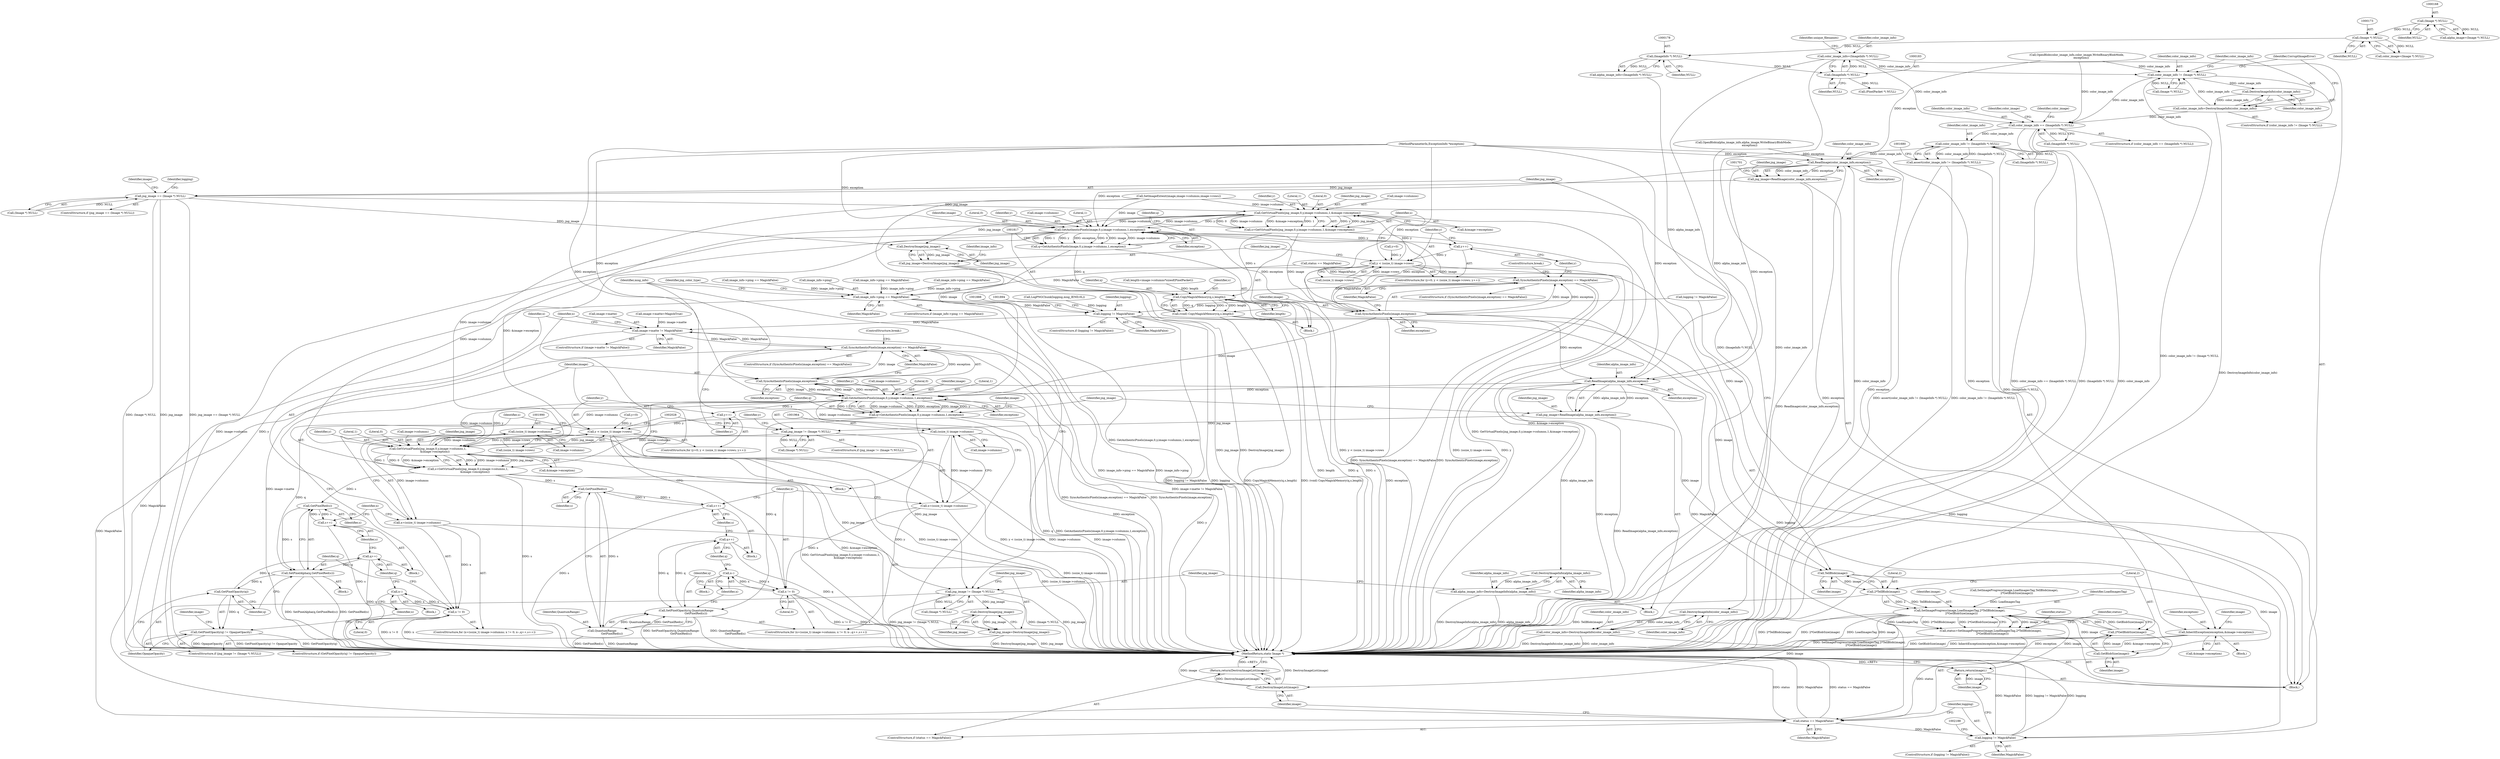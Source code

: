 digraph "0_ImageMagick_3320955045e5a2a22c13a04fa9422bb809e75eda@pointer" {
"1000180" [label="(Call,color_image_info=(ImageInfo *) NULL)"];
"1000182" [label="(Call,(ImageInfo *) NULL)"];
"1000177" [label="(Call,(ImageInfo *) NULL)"];
"1000172" [label="(Call,(Image *) NULL)"];
"1000167" [label="(Call,(Image *) NULL)"];
"1000336" [label="(Call,color_image_info != (Image *) NULL)"];
"1000343" [label="(Call,DestroyImageInfo(color_image_info))"];
"1000341" [label="(Call,color_image_info=DestroyImageInfo(color_image_info))"];
"1001620" [label="(Call,color_image_info == (ImageInfo *) NULL)"];
"1001674" [label="(Call,color_image_info != (ImageInfo *) NULL)"];
"1001673" [label="(Call,assert(color_image_info != (ImageInfo *) NULL))"];
"1001697" [label="(Call,ReadImage(color_image_info,exception))"];
"1001695" [label="(Call,jng_image=ReadImage(color_image_info,exception))"];
"1001717" [label="(Call,jng_image == (Image *) NULL)"];
"1001793" [label="(Call,GetVirtualPixels(jng_image,0,y,image->columns,1,&image->exception))"];
"1001791" [label="(Call,s=GetVirtualPixels(jng_image,0,y,image->columns,1,&image->exception))"];
"1001818" [label="(Call,CopyMagickMemory(q,s,length))"];
"1001816" [label="(Call,(void) CopyMagickMemory(q,s,length))"];
"1001807" [label="(Call,GetAuthenticPixels(image,0,y,image->columns,1,exception))"];
"1001788" [label="(Call,y++)"];
"1001781" [label="(Call,y < (ssize_t) image->rows)"];
"1001805" [label="(Call,q=GetAuthenticPixels(image,0,y,image->columns,1,exception))"];
"1001824" [label="(Call,SyncAuthenticPixels(image,exception))"];
"1001823" [label="(Call,SyncAuthenticPixels(image,exception) == MagickFalse)"];
"1001834" [label="(Call,image_info->ping == MagickFalse)"];
"1001884" [label="(Call,logging != MagickFalse)"];
"1001955" [label="(Call,image->matte != MagickFalse)"];
"1002021" [label="(Call,SyncAuthenticPixels(image,exception) == MagickFalse)"];
"1002177" [label="(Call,status == MagickFalse)"];
"1002184" [label="(Call,logging != MagickFalse)"];
"1001906" [label="(Call,ReadImage(alpha_image_info,exception))"];
"1001904" [label="(Call,jng_image=ReadImage(alpha_image_info,exception))"];
"1001910" [label="(Call,jng_image != (Image *) NULL)"];
"1001931" [label="(Call,GetVirtualPixels(jng_image,0,y,image->columns,1,\n                &image->exception))"];
"1001929" [label="(Call,s=GetVirtualPixels(jng_image,0,y,image->columns,1,\n                &image->exception))"];
"1001983" [label="(Call,GetPixelRed(s))"];
"1001977" [label="(Call,s++)"];
"1001981" [label="(Call,QuantumRange-\n                      GetPixelRed(s))"];
"1001979" [label="(Call,SetPixelOpacity(q,QuantumRange-\n                      GetPixelRed(s)))"];
"1001975" [label="(Call,q++)"];
"1002008" [label="(Call,GetPixelRed(s))"];
"1002003" [label="(Call,s++)"];
"1002006" [label="(Call,SetPixelAlpha(q,GetPixelRed(s)))"];
"1002012" [label="(Call,GetPixelOpacity(q))"];
"1002001" [label="(Call,q++)"];
"1002011" [label="(Call,GetPixelOpacity(q) != OpaqueOpacity)"];
"1001945" [label="(Call,GetAuthenticPixels(image,0,y,image->columns,1,exception))"];
"1001926" [label="(Call,y++)"];
"1001919" [label="(Call,y < (ssize_t) image->rows)"];
"1001943" [label="(Call,q=GetAuthenticPixels(image,0,y,image->columns,1,exception))"];
"1001963" [label="(Call,(ssize_t) image->columns)"];
"1001961" [label="(Call,x=(ssize_t) image->columns)"];
"1001968" [label="(Call,x != 0)"];
"1001972" [label="(Call,x--)"];
"1001989" [label="(Call,(ssize_t) image->columns)"];
"1001987" [label="(Call,x=(ssize_t) image->columns)"];
"1001994" [label="(Call,x != 0)"];
"1001998" [label="(Call,x--)"];
"1002022" [label="(Call,SyncAuthenticPixels(image,exception))"];
"1002170" [label="(Call,TellBlob(image))"];
"1002168" [label="(Call,2*TellBlob(image))"];
"1002165" [label="(Call,SetImageProgress(image,LoadImagesTag,2*TellBlob(image),\n    2*GetBlobSize(image)))"];
"1002163" [label="(Call,status=SetImageProgress(image,LoadImagesTag,2*TellBlob(image),\n    2*GetBlobSize(image)))"];
"1002181" [label="(Call,DestroyImageList(image))"];
"1002180" [label="(Return,return(DestroyImageList(image));)"];
"1002194" [label="(Return,return(image);)"];
"1002174" [label="(Call,GetBlobSize(image))"];
"1002172" [label="(Call,2*GetBlobSize(image))"];
"1002044" [label="(Call,jng_image != (Image *) NULL)"];
"1002051" [label="(Call,DestroyImage(jng_image))"];
"1002049" [label="(Call,jng_image=DestroyImage(jng_image))"];
"1002041" [label="(Call,DestroyImageInfo(alpha_image_info))"];
"1002039" [label="(Call,alpha_image_info=DestroyImageInfo(alpha_image_info))"];
"1001831" [label="(Call,DestroyImage(jng_image))"];
"1001829" [label="(Call,jng_image=DestroyImage(jng_image))"];
"1001714" [label="(Call,DestroyImageInfo(color_image_info))"];
"1001712" [label="(Call,color_image_info=DestroyImageInfo(color_image_info))"];
"1001768" [label="(Call,InheritException(exception,&image->exception))"];
"1001999" [label="(Identifier,x)"];
"1001946" [label="(Identifier,image)"];
"1001808" [label="(Identifier,image)"];
"1001801" [label="(Call,&image->exception)"];
"1001968" [label="(Call,x != 0)"];
"1000704" [label="(Call,image_info->ping == MagickFalse)"];
"1001828" [label="(ControlStructure,break;)"];
"1000941" [label="(Call,image_info->ping == MagickFalse)"];
"1000336" [label="(Call,color_image_info != (Image *) NULL)"];
"1002000" [label="(Block,)"];
"1002167" [label="(Identifier,LoadImagesTag)"];
"1001628" [label="(Identifier,color_image)"];
"1002194" [label="(Return,return(image);)"];
"1002052" [label="(Identifier,jng_image)"];
"1001955" [label="(Call,image->matte != MagickFalse)"];
"1001834" [label="(Call,image_info->ping == MagickFalse)"];
"1002163" [label="(Call,status=SetImageProgress(image,LoadImagesTag,2*TellBlob(image),\n    2*GetBlobSize(image)))"];
"1002009" [label="(Identifier,s)"];
"1001676" [label="(Call,(ImageInfo *) NULL)"];
"1001727" [label="(Identifier,logging)"];
"1001793" [label="(Call,GetVirtualPixels(jng_image,0,y,image->columns,1,&image->exception))"];
"1001908" [label="(Identifier,exception)"];
"1001795" [label="(Literal,0)"];
"1000167" [label="(Call,(Image *) NULL)"];
"1002024" [label="(Identifier,exception)"];
"1001715" [label="(Identifier,color_image_info)"];
"1002045" [label="(Identifier,jng_image)"];
"1001917" [label="(Identifier,y)"];
"1001621" [label="(Identifier,color_image_info)"];
"1001929" [label="(Call,s=GetVirtualPixels(jng_image,0,y,image->columns,1,\n                &image->exception))"];
"1000346" [label="(Identifier,CorruptImageError)"];
"1001794" [label="(Identifier,jng_image)"];
"1001698" [label="(Identifier,color_image_info)"];
"1001819" [label="(Identifier,q)"];
"1002168" [label="(Call,2*TellBlob(image))"];
"1000174" [label="(Identifier,NULL)"];
"1002010" [label="(ControlStructure,if (GetPixelOpacity(q) != OpaqueOpacity))"];
"1002039" [label="(Call,alpha_image_info=DestroyImageInfo(alpha_image_info))"];
"1001844" [label="(Block,)"];
"1001778" [label="(Call,y=0)"];
"1002017" [label="(Identifier,image)"];
"1001745" [label="(Call,length=image->columns*sizeof(PixelPacket))"];
"1001764" [label="(Call,status == MagickFalse)"];
"1001906" [label="(Call,ReadImage(alpha_image_info,exception))"];
"1000177" [label="(Call,(ImageInfo *) NULL)"];
"1001975" [label="(Call,q++)"];
"1002165" [label="(Call,SetImageProgress(image,LoadImagesTag,2*TellBlob(image),\n    2*GetBlobSize(image)))"];
"1000342" [label="(Identifier,color_image_info)"];
"1000343" [label="(Call,DestroyImageInfo(color_image_info))"];
"1002177" [label="(Call,status == MagickFalse)"];
"1001981" [label="(Call,QuantumRange-\n                      GetPixelRed(s))"];
"1001979" [label="(Call,SetPixelOpacity(q,QuantumRange-\n                      GetPixelRed(s)))"];
"1000338" [label="(Call,(Image *) NULL)"];
"1002006" [label="(Call,SetPixelAlpha(q,GetPixelRed(s)))"];
"1001998" [label="(Call,x--)"];
"1001695" [label="(Call,jng_image=ReadImage(color_image_info,exception))"];
"1000179" [label="(Identifier,NULL)"];
"1001995" [label="(Identifier,x)"];
"1002195" [label="(Identifier,image)"];
"1001781" [label="(Call,y < (ssize_t) image->rows)"];
"1001833" [label="(ControlStructure,if (image_info->ping == MagickFalse))"];
"1001945" [label="(Call,GetAuthenticPixels(image,0,y,image->columns,1,exception))"];
"1001724" [label="(Identifier,image)"];
"1002164" [label="(Identifier,status)"];
"1001842" [label="(Identifier,jng_color_type)"];
"1001977" [label="(Call,s++)"];
"1002005" [label="(Block,)"];
"1002184" [label="(Call,logging != MagickFalse)"];
"1002012" [label="(Call,GetPixelOpacity(q))"];
"1001953" [label="(Identifier,exception)"];
"1002015" [label="(Call,image->matte=MagickTrue)"];
"1002051" [label="(Call,DestroyImage(jng_image))"];
"1002023" [label="(Identifier,image)"];
"1001963" [label="(Call,(ssize_t) image->columns)"];
"1001943" [label="(Call,q=GetAuthenticPixels(image,0,y,image->columns,1,exception))"];
"1001948" [label="(Identifier,y)"];
"1001822" [label="(ControlStructure,if (SyncAuthenticPixels(image,exception) == MagickFalse))"];
"1000169" [label="(Identifier,NULL)"];
"1002001" [label="(Call,q++)"];
"1001675" [label="(Identifier,color_image_info)"];
"1000172" [label="(Call,(Image *) NULL)"];
"1001768" [label="(Call,InheritException(exception,&image->exception))"];
"1001954" [label="(ControlStructure,if (image->matte != MagickFalse))"];
"1001824" [label="(Call,SyncAuthenticPixels(image,exception))"];
"1000120" [label="(MethodParameterIn,ExceptionInfo *exception)"];
"1001809" [label="(Literal,0)"];
"1001776" [label="(Identifier,image)"];
"1001027" [label="(Call,image_info->ping == MagickFalse)"];
"1001769" [label="(Identifier,exception)"];
"1002046" [label="(Call,(Image *) NULL)"];
"1001931" [label="(Call,GetVirtualPixels(jng_image,0,y,image->columns,1,\n                &image->exception))"];
"1000186" [label="(Identifier,unique_filenames)"];
"1002183" [label="(ControlStructure,if (logging != MagickFalse))"];
"1001974" [label="(Block,)"];
"1002181" [label="(Call,DestroyImageList(image))"];
"1000778" [label="(Call,OpenBlob(alpha_image_info,alpha_image,WriteBinaryBlobMode,\n              exception))"];
"1001911" [label="(Identifier,jng_image)"];
"1001952" [label="(Literal,1)"];
"1002174" [label="(Call,GetBlobSize(image))"];
"1002169" [label="(Literal,2)"];
"1000184" [label="(Identifier,NULL)"];
"1002044" [label="(Call,jng_image != (Image *) NULL)"];
"1001835" [label="(Call,image_info->ping)"];
"1002025" [label="(Identifier,MagickFalse)"];
"1002185" [label="(Identifier,logging)"];
"1002050" [label="(Identifier,jng_image)"];
"1001820" [label="(Identifier,s)"];
"1001816" [label="(Call,(void) CopyMagickMemory(q,s,length))"];
"1001726" [label="(Call,logging != MagickFalse)"];
"1001933" [label="(Literal,0)"];
"1002173" [label="(Literal,2)"];
"1001980" [label="(Identifier,q)"];
"1001915" [label="(ControlStructure,for (y=0; y < (ssize_t) image->rows; y++))"];
"1001996" [label="(Literal,0)"];
"1000121" [label="(Block,)"];
"1001783" [label="(Call,(ssize_t) image->rows)"];
"1001717" [label="(Call,jng_image == (Image *) NULL)"];
"1001983" [label="(Call,GetPixelRed(s))"];
"1002182" [label="(Identifier,image)"];
"1001973" [label="(Identifier,x)"];
"1001957" [label="(Identifier,image)"];
"1002049" [label="(Call,jng_image=DestroyImage(jng_image))"];
"1001939" [label="(Call,&image->exception)"];
"1001713" [label="(Identifier,color_image_info)"];
"1002021" [label="(Call,SyncAuthenticPixels(image,exception) == MagickFalse)"];
"1001622" [label="(Call,(ImageInfo *) NULL)"];
"1001886" [label="(Identifier,MagickFalse)"];
"1000335" [label="(ControlStructure,if (color_image_info != (Image *) NULL))"];
"1001827" [label="(Identifier,MagickFalse)"];
"1001978" [label="(Identifier,s)"];
"1002002" [label="(Identifier,q)"];
"1001770" [label="(Call,&image->exception)"];
"1001991" [label="(Call,image->columns)"];
"1001755" [label="(Call,SetImageExtent(image,image->columns,image->rows))"];
"1001826" [label="(Identifier,exception)"];
"1001909" [label="(ControlStructure,if (jng_image != (Image *) NULL))"];
"1001788" [label="(Call,y++)"];
"1002003" [label="(Call,s++)"];
"1002166" [label="(Identifier,image)"];
"1000165" [label="(Call,alpha_image=(Image *) NULL)"];
"1002043" [label="(ControlStructure,if (jng_image != (Image *) NULL))"];
"1002008" [label="(Call,GetPixelRed(s))"];
"1001916" [label="(Call,y=0)"];
"1001962" [label="(Identifier,x)"];
"1001997" [label="(Block,)"];
"1001930" [label="(Identifier,s)"];
"1002171" [label="(Identifier,image)"];
"1001823" [label="(Call,SyncAuthenticPixels(image,exception) == MagickFalse)"];
"1001767" [label="(Block,)"];
"1002007" [label="(Identifier,q)"];
"1001970" [label="(Literal,0)"];
"1002186" [label="(Identifier,MagickFalse)"];
"1001959" [label="(Identifier,MagickFalse)"];
"1002004" [label="(Identifier,s)"];
"1002022" [label="(Call,SyncAuthenticPixels(image,exception))"];
"1001982" [label="(Identifier,QuantumRange)"];
"1001920" [label="(Identifier,y)"];
"1001719" [label="(Call,(Image *) NULL)"];
"1001831" [label="(Call,DestroyImage(jng_image))"];
"1001806" [label="(Identifier,q)"];
"1002042" [label="(Identifier,alpha_image_info)"];
"1002056" [label="(Identifier,mng_info)"];
"1001805" [label="(Call,q=GetAuthenticPixels(image,0,y,image->columns,1,exception))"];
"1001716" [label="(ControlStructure,if (jng_image == (Image *) NULL))"];
"1001699" [label="(Identifier,exception)"];
"1001697" [label="(Call,ReadImage(color_image_info,exception))"];
"1001935" [label="(Call,image->columns)"];
"1001976" [label="(Identifier,q)"];
"1001921" [label="(Call,(ssize_t) image->rows)"];
"1001994" [label="(Call,x != 0)"];
"1000252" [label="(Call,SetImageProgress(image,LoadImagesTag,TellBlob(image),\n      2*GetBlobSize(image)))"];
"1001928" [label="(Block,)"];
"1002176" [label="(ControlStructure,if (status == MagickFalse))"];
"1002170" [label="(Call,TellBlob(image))"];
"1000344" [label="(Identifier,color_image_info)"];
"1001714" [label="(Call,DestroyImageInfo(color_image_info))"];
"1001972" [label="(Call,x--)"];
"1001712" [label="(Call,color_image_info=DestroyImageInfo(color_image_info))"];
"1002175" [label="(Identifier,image)"];
"1001965" [label="(Call,image->columns)"];
"1001884" [label="(Call,logging != MagickFalse)"];
"1001926" [label="(Call,y++)"];
"1002179" [label="(Identifier,MagickFalse)"];
"1001969" [label="(Identifier,x)"];
"1002026" [label="(ControlStructure,break;)"];
"1002041" [label="(Call,DestroyImageInfo(alpha_image_info))"];
"1001810" [label="(Identifier,y)"];
"1001984" [label="(Identifier,s)"];
"1001643" [label="(Identifier,color_image)"];
"1001777" [label="(ControlStructure,for (y=0; y < (ssize_t) image->rows; y++))"];
"1000341" [label="(Call,color_image_info=DestroyImageInfo(color_image_info))"];
"1001791" [label="(Call,s=GetVirtualPixels(jng_image,0,y,image->columns,1,&image->exception))"];
"1001910" [label="(Call,jng_image != (Image *) NULL)"];
"1001932" [label="(Identifier,jng_image)"];
"1001859" [label="(Call,LogPNGChunk(logging,mng_IEND,0L))"];
"1000685" [label="(Call,OpenBlob(color_image_info,color_image,WriteBinaryBlobMode,\n          exception))"];
"1000175" [label="(Call,alpha_image_info=(ImageInfo *) NULL)"];
"1000170" [label="(Call,color_image=(Image *) NULL)"];
"1001927" [label="(Identifier,y)"];
"1002196" [label="(MethodReturn,static Image *)"];
"1001782" [label="(Identifier,y)"];
"1001883" [label="(ControlStructure,if (logging != MagickFalse))"];
"1002040" [label="(Identifier,alpha_image_info)"];
"1001718" [label="(Identifier,jng_image)"];
"1001989" [label="(Call,(ssize_t) image->columns)"];
"1002180" [label="(Return,return(DestroyImageList(image));)"];
"1001988" [label="(Identifier,x)"];
"1001905" [label="(Identifier,jng_image)"];
"1001620" [label="(Call,color_image_info == (ImageInfo *) NULL)"];
"1000203" [label="(Call,(PixelPacket *) NULL)"];
"1001815" [label="(Identifier,exception)"];
"1001836" [label="(Identifier,image_info)"];
"1001792" [label="(Identifier,s)"];
"1001971" [label="(Block,)"];
"1001832" [label="(Identifier,jng_image)"];
"1001797" [label="(Call,image->columns)"];
"1001790" [label="(Block,)"];
"1001949" [label="(Call,image->columns)"];
"1000180" [label="(Call,color_image_info=(ImageInfo *) NULL)"];
"1001961" [label="(Call,x=(ssize_t) image->columns)"];
"1001912" [label="(Call,(Image *) NULL)"];
"1001796" [label="(Identifier,y)"];
"1001800" [label="(Literal,1)"];
"1001674" [label="(Call,color_image_info != (ImageInfo *) NULL)"];
"1001811" [label="(Call,image->columns)"];
"1001885" [label="(Identifier,logging)"];
"1001944" [label="(Identifier,q)"];
"1001696" [label="(Identifier,jng_image)"];
"1001904" [label="(Call,jng_image=ReadImage(alpha_image_info,exception))"];
"1001814" [label="(Literal,1)"];
"1002178" [label="(Identifier,status)"];
"1001907" [label="(Identifier,alpha_image_info)"];
"1001789" [label="(Identifier,y)"];
"1001919" [label="(Call,y < (ssize_t) image->rows)"];
"1000181" [label="(Identifier,color_image_info)"];
"1002011" [label="(Call,GetPixelOpacity(q) != OpaqueOpacity)"];
"1001838" [label="(Identifier,MagickFalse)"];
"1001821" [label="(Identifier,length)"];
"1001818" [label="(Call,CopyMagickMemory(q,s,length))"];
"1001673" [label="(Call,assert(color_image_info != (ImageInfo *) NULL))"];
"1001934" [label="(Identifier,y)"];
"1001829" [label="(Call,jng_image=DestroyImage(jng_image))"];
"1001619" [label="(ControlStructure,if (color_image_info == (ImageInfo *) NULL))"];
"1001947" [label="(Literal,0)"];
"1001938" [label="(Literal,1)"];
"1001830" [label="(Identifier,jng_image)"];
"1001987" [label="(Call,x=(ssize_t) image->columns)"];
"1000182" [label="(Call,(ImageInfo *) NULL)"];
"1002014" [label="(Identifier,OpaqueOpacity)"];
"1002013" [label="(Identifier,q)"];
"1001956" [label="(Call,image->matte)"];
"1000337" [label="(Identifier,color_image_info)"];
"1001825" [label="(Identifier,image)"];
"1001986" [label="(ControlStructure,for (x=(ssize_t) image->columns; x != 0; x--,q++,s++))"];
"1002020" [label="(ControlStructure,if (SyncAuthenticPixels(image,exception) == MagickFalse))"];
"1001960" [label="(ControlStructure,for (x=(ssize_t) image->columns; x != 0; x--,q++,s++))"];
"1002172" [label="(Call,2*GetBlobSize(image))"];
"1001807" [label="(Call,GetAuthenticPixels(image,0,y,image->columns,1,exception))"];
"1000180" -> "1000121"  [label="AST: "];
"1000180" -> "1000182"  [label="CFG: "];
"1000181" -> "1000180"  [label="AST: "];
"1000182" -> "1000180"  [label="AST: "];
"1000186" -> "1000180"  [label="CFG: "];
"1000180" -> "1002196"  [label="DDG: (ImageInfo *) NULL"];
"1000180" -> "1002196"  [label="DDG: color_image_info"];
"1000182" -> "1000180"  [label="DDG: NULL"];
"1000180" -> "1000336"  [label="DDG: color_image_info"];
"1000180" -> "1001620"  [label="DDG: color_image_info"];
"1000182" -> "1000184"  [label="CFG: "];
"1000183" -> "1000182"  [label="AST: "];
"1000184" -> "1000182"  [label="AST: "];
"1000177" -> "1000182"  [label="DDG: NULL"];
"1000182" -> "1000203"  [label="DDG: NULL"];
"1000177" -> "1000175"  [label="AST: "];
"1000177" -> "1000179"  [label="CFG: "];
"1000178" -> "1000177"  [label="AST: "];
"1000179" -> "1000177"  [label="AST: "];
"1000175" -> "1000177"  [label="CFG: "];
"1000177" -> "1000175"  [label="DDG: NULL"];
"1000172" -> "1000177"  [label="DDG: NULL"];
"1000172" -> "1000170"  [label="AST: "];
"1000172" -> "1000174"  [label="CFG: "];
"1000173" -> "1000172"  [label="AST: "];
"1000174" -> "1000172"  [label="AST: "];
"1000170" -> "1000172"  [label="CFG: "];
"1000172" -> "1000170"  [label="DDG: NULL"];
"1000167" -> "1000172"  [label="DDG: NULL"];
"1000167" -> "1000165"  [label="AST: "];
"1000167" -> "1000169"  [label="CFG: "];
"1000168" -> "1000167"  [label="AST: "];
"1000169" -> "1000167"  [label="AST: "];
"1000165" -> "1000167"  [label="CFG: "];
"1000167" -> "1000165"  [label="DDG: NULL"];
"1000336" -> "1000335"  [label="AST: "];
"1000336" -> "1000338"  [label="CFG: "];
"1000337" -> "1000336"  [label="AST: "];
"1000338" -> "1000336"  [label="AST: "];
"1000342" -> "1000336"  [label="CFG: "];
"1000346" -> "1000336"  [label="CFG: "];
"1000336" -> "1002196"  [label="DDG: color_image_info != (Image *) NULL"];
"1000341" -> "1000336"  [label="DDG: color_image_info"];
"1000685" -> "1000336"  [label="DDG: color_image_info"];
"1000338" -> "1000336"  [label="DDG: NULL"];
"1000336" -> "1000343"  [label="DDG: color_image_info"];
"1000336" -> "1001620"  [label="DDG: color_image_info"];
"1000343" -> "1000341"  [label="AST: "];
"1000343" -> "1000344"  [label="CFG: "];
"1000344" -> "1000343"  [label="AST: "];
"1000341" -> "1000343"  [label="CFG: "];
"1000343" -> "1000341"  [label="DDG: color_image_info"];
"1000341" -> "1000335"  [label="AST: "];
"1000342" -> "1000341"  [label="AST: "];
"1000346" -> "1000341"  [label="CFG: "];
"1000341" -> "1002196"  [label="DDG: DestroyImageInfo(color_image_info)"];
"1000341" -> "1001620"  [label="DDG: color_image_info"];
"1001620" -> "1001619"  [label="AST: "];
"1001620" -> "1001622"  [label="CFG: "];
"1001621" -> "1001620"  [label="AST: "];
"1001622" -> "1001620"  [label="AST: "];
"1001628" -> "1001620"  [label="CFG: "];
"1001643" -> "1001620"  [label="CFG: "];
"1001620" -> "1002196"  [label="DDG: color_image_info"];
"1001620" -> "1002196"  [label="DDG: color_image_info == (ImageInfo *) NULL"];
"1001620" -> "1002196"  [label="DDG: (ImageInfo *) NULL"];
"1000685" -> "1001620"  [label="DDG: color_image_info"];
"1001622" -> "1001620"  [label="DDG: NULL"];
"1001620" -> "1001674"  [label="DDG: color_image_info"];
"1001674" -> "1001673"  [label="AST: "];
"1001674" -> "1001676"  [label="CFG: "];
"1001675" -> "1001674"  [label="AST: "];
"1001676" -> "1001674"  [label="AST: "];
"1001673" -> "1001674"  [label="CFG: "];
"1001674" -> "1002196"  [label="DDG: (ImageInfo *) NULL"];
"1001674" -> "1001673"  [label="DDG: color_image_info"];
"1001674" -> "1001673"  [label="DDG: (ImageInfo *) NULL"];
"1001676" -> "1001674"  [label="DDG: NULL"];
"1001674" -> "1001697"  [label="DDG: color_image_info"];
"1001673" -> "1000121"  [label="AST: "];
"1001680" -> "1001673"  [label="CFG: "];
"1001673" -> "1002196"  [label="DDG: assert(color_image_info != (ImageInfo *) NULL)"];
"1001673" -> "1002196"  [label="DDG: color_image_info != (ImageInfo *) NULL"];
"1001697" -> "1001695"  [label="AST: "];
"1001697" -> "1001699"  [label="CFG: "];
"1001698" -> "1001697"  [label="AST: "];
"1001699" -> "1001697"  [label="AST: "];
"1001695" -> "1001697"  [label="CFG: "];
"1001697" -> "1002196"  [label="DDG: exception"];
"1001697" -> "1001695"  [label="DDG: color_image_info"];
"1001697" -> "1001695"  [label="DDG: exception"];
"1000685" -> "1001697"  [label="DDG: exception"];
"1000778" -> "1001697"  [label="DDG: exception"];
"1000120" -> "1001697"  [label="DDG: exception"];
"1001697" -> "1001714"  [label="DDG: color_image_info"];
"1001697" -> "1001768"  [label="DDG: exception"];
"1001697" -> "1001807"  [label="DDG: exception"];
"1001697" -> "1001906"  [label="DDG: exception"];
"1001695" -> "1000121"  [label="AST: "];
"1001696" -> "1001695"  [label="AST: "];
"1001701" -> "1001695"  [label="CFG: "];
"1001695" -> "1002196"  [label="DDG: ReadImage(color_image_info,exception)"];
"1001695" -> "1001717"  [label="DDG: jng_image"];
"1001717" -> "1001716"  [label="AST: "];
"1001717" -> "1001719"  [label="CFG: "];
"1001718" -> "1001717"  [label="AST: "];
"1001719" -> "1001717"  [label="AST: "];
"1001724" -> "1001717"  [label="CFG: "];
"1001727" -> "1001717"  [label="CFG: "];
"1001717" -> "1002196"  [label="DDG: (Image *) NULL"];
"1001717" -> "1002196"  [label="DDG: jng_image"];
"1001717" -> "1002196"  [label="DDG: jng_image == (Image *) NULL"];
"1001719" -> "1001717"  [label="DDG: NULL"];
"1001717" -> "1001793"  [label="DDG: jng_image"];
"1001717" -> "1001831"  [label="DDG: jng_image"];
"1001793" -> "1001791"  [label="AST: "];
"1001793" -> "1001801"  [label="CFG: "];
"1001794" -> "1001793"  [label="AST: "];
"1001795" -> "1001793"  [label="AST: "];
"1001796" -> "1001793"  [label="AST: "];
"1001797" -> "1001793"  [label="AST: "];
"1001800" -> "1001793"  [label="AST: "];
"1001801" -> "1001793"  [label="AST: "];
"1001791" -> "1001793"  [label="CFG: "];
"1001793" -> "1002196"  [label="DDG: &image->exception"];
"1001793" -> "1001791"  [label="DDG: y"];
"1001793" -> "1001791"  [label="DDG: jng_image"];
"1001793" -> "1001791"  [label="DDG: 0"];
"1001793" -> "1001791"  [label="DDG: image->columns"];
"1001793" -> "1001791"  [label="DDG: &image->exception"];
"1001793" -> "1001791"  [label="DDG: 1"];
"1001781" -> "1001793"  [label="DDG: y"];
"1001755" -> "1001793"  [label="DDG: image->columns"];
"1001807" -> "1001793"  [label="DDG: image->columns"];
"1001793" -> "1001807"  [label="DDG: y"];
"1001793" -> "1001807"  [label="DDG: image->columns"];
"1001793" -> "1001831"  [label="DDG: jng_image"];
"1001793" -> "1001931"  [label="DDG: &image->exception"];
"1001791" -> "1001790"  [label="AST: "];
"1001792" -> "1001791"  [label="AST: "];
"1001806" -> "1001791"  [label="CFG: "];
"1001791" -> "1002196"  [label="DDG: GetVirtualPixels(jng_image,0,y,image->columns,1,&image->exception)"];
"1001791" -> "1001818"  [label="DDG: s"];
"1001818" -> "1001816"  [label="AST: "];
"1001818" -> "1001821"  [label="CFG: "];
"1001819" -> "1001818"  [label="AST: "];
"1001820" -> "1001818"  [label="AST: "];
"1001821" -> "1001818"  [label="AST: "];
"1001816" -> "1001818"  [label="CFG: "];
"1001818" -> "1002196"  [label="DDG: q"];
"1001818" -> "1002196"  [label="DDG: s"];
"1001818" -> "1002196"  [label="DDG: length"];
"1001818" -> "1001816"  [label="DDG: q"];
"1001818" -> "1001816"  [label="DDG: s"];
"1001818" -> "1001816"  [label="DDG: length"];
"1001805" -> "1001818"  [label="DDG: q"];
"1001745" -> "1001818"  [label="DDG: length"];
"1001816" -> "1001790"  [label="AST: "];
"1001817" -> "1001816"  [label="AST: "];
"1001825" -> "1001816"  [label="CFG: "];
"1001816" -> "1002196"  [label="DDG: (void) CopyMagickMemory(q,s,length)"];
"1001816" -> "1002196"  [label="DDG: CopyMagickMemory(q,s,length)"];
"1001807" -> "1001805"  [label="AST: "];
"1001807" -> "1001815"  [label="CFG: "];
"1001808" -> "1001807"  [label="AST: "];
"1001809" -> "1001807"  [label="AST: "];
"1001810" -> "1001807"  [label="AST: "];
"1001811" -> "1001807"  [label="AST: "];
"1001814" -> "1001807"  [label="AST: "];
"1001815" -> "1001807"  [label="AST: "];
"1001805" -> "1001807"  [label="CFG: "];
"1001807" -> "1002196"  [label="DDG: image->columns"];
"1001807" -> "1002196"  [label="DDG: y"];
"1001807" -> "1001788"  [label="DDG: y"];
"1001807" -> "1001805"  [label="DDG: 1"];
"1001807" -> "1001805"  [label="DDG: y"];
"1001807" -> "1001805"  [label="DDG: exception"];
"1001807" -> "1001805"  [label="DDG: 0"];
"1001807" -> "1001805"  [label="DDG: image"];
"1001807" -> "1001805"  [label="DDG: image->columns"];
"1001755" -> "1001807"  [label="DDG: image"];
"1001824" -> "1001807"  [label="DDG: image"];
"1001824" -> "1001807"  [label="DDG: exception"];
"1000120" -> "1001807"  [label="DDG: exception"];
"1001807" -> "1001824"  [label="DDG: image"];
"1001807" -> "1001824"  [label="DDG: exception"];
"1001807" -> "1001931"  [label="DDG: image->columns"];
"1001788" -> "1001777"  [label="AST: "];
"1001788" -> "1001789"  [label="CFG: "];
"1001789" -> "1001788"  [label="AST: "];
"1001782" -> "1001788"  [label="CFG: "];
"1001788" -> "1001781"  [label="DDG: y"];
"1001781" -> "1001777"  [label="AST: "];
"1001781" -> "1001783"  [label="CFG: "];
"1001782" -> "1001781"  [label="AST: "];
"1001783" -> "1001781"  [label="AST: "];
"1001792" -> "1001781"  [label="CFG: "];
"1001830" -> "1001781"  [label="CFG: "];
"1001781" -> "1002196"  [label="DDG: y"];
"1001781" -> "1002196"  [label="DDG: y < (ssize_t) image->rows"];
"1001781" -> "1002196"  [label="DDG: (ssize_t) image->rows"];
"1001778" -> "1001781"  [label="DDG: y"];
"1001783" -> "1001781"  [label="DDG: image->rows"];
"1001805" -> "1001790"  [label="AST: "];
"1001806" -> "1001805"  [label="AST: "];
"1001817" -> "1001805"  [label="CFG: "];
"1001805" -> "1002196"  [label="DDG: GetAuthenticPixels(image,0,y,image->columns,1,exception)"];
"1001824" -> "1001823"  [label="AST: "];
"1001824" -> "1001826"  [label="CFG: "];
"1001825" -> "1001824"  [label="AST: "];
"1001826" -> "1001824"  [label="AST: "];
"1001827" -> "1001824"  [label="CFG: "];
"1001824" -> "1002196"  [label="DDG: exception"];
"1001824" -> "1001823"  [label="DDG: image"];
"1001824" -> "1001823"  [label="DDG: exception"];
"1000120" -> "1001824"  [label="DDG: exception"];
"1001824" -> "1001906"  [label="DDG: exception"];
"1001824" -> "1001945"  [label="DDG: image"];
"1001824" -> "1002170"  [label="DDG: image"];
"1001823" -> "1001822"  [label="AST: "];
"1001823" -> "1001827"  [label="CFG: "];
"1001827" -> "1001823"  [label="AST: "];
"1001828" -> "1001823"  [label="CFG: "];
"1001789" -> "1001823"  [label="CFG: "];
"1001823" -> "1002196"  [label="DDG: SyncAuthenticPixels(image,exception) == MagickFalse"];
"1001823" -> "1002196"  [label="DDG: SyncAuthenticPixels(image,exception)"];
"1001764" -> "1001823"  [label="DDG: MagickFalse"];
"1001823" -> "1001834"  [label="DDG: MagickFalse"];
"1001834" -> "1001833"  [label="AST: "];
"1001834" -> "1001838"  [label="CFG: "];
"1001835" -> "1001834"  [label="AST: "];
"1001838" -> "1001834"  [label="AST: "];
"1001842" -> "1001834"  [label="CFG: "];
"1002056" -> "1001834"  [label="CFG: "];
"1001834" -> "1002196"  [label="DDG: image_info->ping == MagickFalse"];
"1001834" -> "1002196"  [label="DDG: image_info->ping"];
"1000941" -> "1001834"  [label="DDG: image_info->ping"];
"1001027" -> "1001834"  [label="DDG: image_info->ping"];
"1000704" -> "1001834"  [label="DDG: image_info->ping"];
"1001764" -> "1001834"  [label="DDG: MagickFalse"];
"1001834" -> "1001884"  [label="DDG: MagickFalse"];
"1001834" -> "1002177"  [label="DDG: MagickFalse"];
"1001884" -> "1001883"  [label="AST: "];
"1001884" -> "1001886"  [label="CFG: "];
"1001885" -> "1001884"  [label="AST: "];
"1001886" -> "1001884"  [label="AST: "];
"1001888" -> "1001884"  [label="CFG: "];
"1001894" -> "1001884"  [label="CFG: "];
"1001884" -> "1002196"  [label="DDG: logging != MagickFalse"];
"1001884" -> "1002196"  [label="DDG: logging"];
"1001726" -> "1001884"  [label="DDG: logging"];
"1001859" -> "1001884"  [label="DDG: logging"];
"1001884" -> "1001955"  [label="DDG: MagickFalse"];
"1001884" -> "1002177"  [label="DDG: MagickFalse"];
"1001884" -> "1002184"  [label="DDG: logging"];
"1001955" -> "1001954"  [label="AST: "];
"1001955" -> "1001959"  [label="CFG: "];
"1001956" -> "1001955"  [label="AST: "];
"1001959" -> "1001955"  [label="AST: "];
"1001962" -> "1001955"  [label="CFG: "];
"1001988" -> "1001955"  [label="CFG: "];
"1001955" -> "1002196"  [label="DDG: image->matte != MagickFalse"];
"1001955" -> "1002196"  [label="DDG: image->matte"];
"1002015" -> "1001955"  [label="DDG: image->matte"];
"1002021" -> "1001955"  [label="DDG: MagickFalse"];
"1001955" -> "1002021"  [label="DDG: MagickFalse"];
"1002021" -> "1002020"  [label="AST: "];
"1002021" -> "1002025"  [label="CFG: "];
"1002022" -> "1002021"  [label="AST: "];
"1002025" -> "1002021"  [label="AST: "];
"1002026" -> "1002021"  [label="CFG: "];
"1001927" -> "1002021"  [label="CFG: "];
"1002021" -> "1002196"  [label="DDG: SyncAuthenticPixels(image,exception)"];
"1002021" -> "1002196"  [label="DDG: SyncAuthenticPixels(image,exception) == MagickFalse"];
"1002022" -> "1002021"  [label="DDG: image"];
"1002022" -> "1002021"  [label="DDG: exception"];
"1002021" -> "1002177"  [label="DDG: MagickFalse"];
"1002177" -> "1002176"  [label="AST: "];
"1002177" -> "1002179"  [label="CFG: "];
"1002178" -> "1002177"  [label="AST: "];
"1002179" -> "1002177"  [label="AST: "];
"1002182" -> "1002177"  [label="CFG: "];
"1002185" -> "1002177"  [label="CFG: "];
"1002177" -> "1002196"  [label="DDG: status"];
"1002177" -> "1002196"  [label="DDG: MagickFalse"];
"1002177" -> "1002196"  [label="DDG: status == MagickFalse"];
"1002163" -> "1002177"  [label="DDG: status"];
"1002177" -> "1002184"  [label="DDG: MagickFalse"];
"1002184" -> "1002183"  [label="AST: "];
"1002184" -> "1002186"  [label="CFG: "];
"1002185" -> "1002184"  [label="AST: "];
"1002186" -> "1002184"  [label="AST: "];
"1002188" -> "1002184"  [label="CFG: "];
"1002195" -> "1002184"  [label="CFG: "];
"1002184" -> "1002196"  [label="DDG: MagickFalse"];
"1002184" -> "1002196"  [label="DDG: logging != MagickFalse"];
"1002184" -> "1002196"  [label="DDG: logging"];
"1001726" -> "1002184"  [label="DDG: logging"];
"1001906" -> "1001904"  [label="AST: "];
"1001906" -> "1001908"  [label="CFG: "];
"1001907" -> "1001906"  [label="AST: "];
"1001908" -> "1001906"  [label="AST: "];
"1001904" -> "1001906"  [label="CFG: "];
"1001906" -> "1002196"  [label="DDG: exception"];
"1001906" -> "1001904"  [label="DDG: alpha_image_info"];
"1001906" -> "1001904"  [label="DDG: exception"];
"1000175" -> "1001906"  [label="DDG: alpha_image_info"];
"1000778" -> "1001906"  [label="DDG: alpha_image_info"];
"1000120" -> "1001906"  [label="DDG: exception"];
"1001906" -> "1001945"  [label="DDG: exception"];
"1001906" -> "1002041"  [label="DDG: alpha_image_info"];
"1001904" -> "1001844"  [label="AST: "];
"1001905" -> "1001904"  [label="AST: "];
"1001911" -> "1001904"  [label="CFG: "];
"1001904" -> "1002196"  [label="DDG: ReadImage(alpha_image_info,exception)"];
"1001904" -> "1001910"  [label="DDG: jng_image"];
"1001910" -> "1001909"  [label="AST: "];
"1001910" -> "1001912"  [label="CFG: "];
"1001911" -> "1001910"  [label="AST: "];
"1001912" -> "1001910"  [label="AST: "];
"1001917" -> "1001910"  [label="CFG: "];
"1002028" -> "1001910"  [label="CFG: "];
"1001912" -> "1001910"  [label="DDG: NULL"];
"1001910" -> "1001931"  [label="DDG: jng_image"];
"1001910" -> "1002044"  [label="DDG: jng_image"];
"1001931" -> "1001929"  [label="AST: "];
"1001931" -> "1001939"  [label="CFG: "];
"1001932" -> "1001931"  [label="AST: "];
"1001933" -> "1001931"  [label="AST: "];
"1001934" -> "1001931"  [label="AST: "];
"1001935" -> "1001931"  [label="AST: "];
"1001938" -> "1001931"  [label="AST: "];
"1001939" -> "1001931"  [label="AST: "];
"1001929" -> "1001931"  [label="CFG: "];
"1001931" -> "1002196"  [label="DDG: &image->exception"];
"1001931" -> "1001929"  [label="DDG: y"];
"1001931" -> "1001929"  [label="DDG: image->columns"];
"1001931" -> "1001929"  [label="DDG: jng_image"];
"1001931" -> "1001929"  [label="DDG: 1"];
"1001931" -> "1001929"  [label="DDG: 0"];
"1001931" -> "1001929"  [label="DDG: &image->exception"];
"1001919" -> "1001931"  [label="DDG: y"];
"1001989" -> "1001931"  [label="DDG: image->columns"];
"1001963" -> "1001931"  [label="DDG: image->columns"];
"1001755" -> "1001931"  [label="DDG: image->columns"];
"1001931" -> "1001945"  [label="DDG: y"];
"1001931" -> "1001945"  [label="DDG: image->columns"];
"1001931" -> "1002044"  [label="DDG: jng_image"];
"1001929" -> "1001928"  [label="AST: "];
"1001930" -> "1001929"  [label="AST: "];
"1001944" -> "1001929"  [label="CFG: "];
"1001929" -> "1002196"  [label="DDG: s"];
"1001929" -> "1002196"  [label="DDG: GetVirtualPixels(jng_image,0,y,image->columns,1,\n                &image->exception)"];
"1001929" -> "1001983"  [label="DDG: s"];
"1001929" -> "1002008"  [label="DDG: s"];
"1001983" -> "1001981"  [label="AST: "];
"1001983" -> "1001984"  [label="CFG: "];
"1001984" -> "1001983"  [label="AST: "];
"1001981" -> "1001983"  [label="CFG: "];
"1001983" -> "1001977"  [label="DDG: s"];
"1001983" -> "1001981"  [label="DDG: s"];
"1001977" -> "1001983"  [label="DDG: s"];
"1001977" -> "1001974"  [label="AST: "];
"1001977" -> "1001978"  [label="CFG: "];
"1001978" -> "1001977"  [label="AST: "];
"1001969" -> "1001977"  [label="CFG: "];
"1001977" -> "1002196"  [label="DDG: s"];
"1001981" -> "1001979"  [label="AST: "];
"1001982" -> "1001981"  [label="AST: "];
"1001979" -> "1001981"  [label="CFG: "];
"1001981" -> "1002196"  [label="DDG: GetPixelRed(s)"];
"1001981" -> "1002196"  [label="DDG: QuantumRange"];
"1001981" -> "1001979"  [label="DDG: QuantumRange"];
"1001981" -> "1001979"  [label="DDG: GetPixelRed(s)"];
"1001979" -> "1001960"  [label="AST: "];
"1001980" -> "1001979"  [label="AST: "];
"1001973" -> "1001979"  [label="CFG: "];
"1001979" -> "1002196"  [label="DDG: SetPixelOpacity(q,QuantumRange-\n                      GetPixelRed(s))"];
"1001979" -> "1002196"  [label="DDG: QuantumRange-\n                      GetPixelRed(s)"];
"1001979" -> "1001975"  [label="DDG: q"];
"1001943" -> "1001979"  [label="DDG: q"];
"1001975" -> "1001979"  [label="DDG: q"];
"1001975" -> "1001974"  [label="AST: "];
"1001975" -> "1001976"  [label="CFG: "];
"1001976" -> "1001975"  [label="AST: "];
"1001978" -> "1001975"  [label="CFG: "];
"1001975" -> "1002196"  [label="DDG: q"];
"1002008" -> "1002006"  [label="AST: "];
"1002008" -> "1002009"  [label="CFG: "];
"1002009" -> "1002008"  [label="AST: "];
"1002006" -> "1002008"  [label="CFG: "];
"1002008" -> "1002003"  [label="DDG: s"];
"1002008" -> "1002006"  [label="DDG: s"];
"1002003" -> "1002008"  [label="DDG: s"];
"1002003" -> "1002000"  [label="AST: "];
"1002003" -> "1002004"  [label="CFG: "];
"1002004" -> "1002003"  [label="AST: "];
"1001995" -> "1002003"  [label="CFG: "];
"1002003" -> "1002196"  [label="DDG: s"];
"1002006" -> "1002005"  [label="AST: "];
"1002007" -> "1002006"  [label="AST: "];
"1002013" -> "1002006"  [label="CFG: "];
"1002006" -> "1002196"  [label="DDG: GetPixelRed(s)"];
"1002006" -> "1002196"  [label="DDG: SetPixelAlpha(q,GetPixelRed(s))"];
"1002001" -> "1002006"  [label="DDG: q"];
"1001943" -> "1002006"  [label="DDG: q"];
"1002006" -> "1002012"  [label="DDG: q"];
"1002012" -> "1002011"  [label="AST: "];
"1002012" -> "1002013"  [label="CFG: "];
"1002013" -> "1002012"  [label="AST: "];
"1002014" -> "1002012"  [label="CFG: "];
"1002012" -> "1002001"  [label="DDG: q"];
"1002012" -> "1002011"  [label="DDG: q"];
"1002001" -> "1002000"  [label="AST: "];
"1002001" -> "1002002"  [label="CFG: "];
"1002002" -> "1002001"  [label="AST: "];
"1002004" -> "1002001"  [label="CFG: "];
"1002001" -> "1002196"  [label="DDG: q"];
"1002011" -> "1002010"  [label="AST: "];
"1002011" -> "1002014"  [label="CFG: "];
"1002014" -> "1002011"  [label="AST: "];
"1002017" -> "1002011"  [label="CFG: "];
"1001999" -> "1002011"  [label="CFG: "];
"1002011" -> "1002196"  [label="DDG: GetPixelOpacity(q)"];
"1002011" -> "1002196"  [label="DDG: OpaqueOpacity"];
"1002011" -> "1002196"  [label="DDG: GetPixelOpacity(q) != OpaqueOpacity"];
"1001945" -> "1001943"  [label="AST: "];
"1001945" -> "1001953"  [label="CFG: "];
"1001946" -> "1001945"  [label="AST: "];
"1001947" -> "1001945"  [label="AST: "];
"1001948" -> "1001945"  [label="AST: "];
"1001949" -> "1001945"  [label="AST: "];
"1001952" -> "1001945"  [label="AST: "];
"1001953" -> "1001945"  [label="AST: "];
"1001943" -> "1001945"  [label="CFG: "];
"1001945" -> "1002196"  [label="DDG: y"];
"1001945" -> "1001926"  [label="DDG: y"];
"1001945" -> "1001943"  [label="DDG: image->columns"];
"1001945" -> "1001943"  [label="DDG: 0"];
"1001945" -> "1001943"  [label="DDG: exception"];
"1001945" -> "1001943"  [label="DDG: image"];
"1001945" -> "1001943"  [label="DDG: y"];
"1001945" -> "1001943"  [label="DDG: 1"];
"1001755" -> "1001945"  [label="DDG: image"];
"1002022" -> "1001945"  [label="DDG: image"];
"1002022" -> "1001945"  [label="DDG: exception"];
"1000120" -> "1001945"  [label="DDG: exception"];
"1001945" -> "1001963"  [label="DDG: image->columns"];
"1001945" -> "1001989"  [label="DDG: image->columns"];
"1001945" -> "1002022"  [label="DDG: image"];
"1001945" -> "1002022"  [label="DDG: exception"];
"1001926" -> "1001915"  [label="AST: "];
"1001926" -> "1001927"  [label="CFG: "];
"1001927" -> "1001926"  [label="AST: "];
"1001920" -> "1001926"  [label="CFG: "];
"1001926" -> "1001919"  [label="DDG: y"];
"1001919" -> "1001915"  [label="AST: "];
"1001919" -> "1001921"  [label="CFG: "];
"1001920" -> "1001919"  [label="AST: "];
"1001921" -> "1001919"  [label="AST: "];
"1001930" -> "1001919"  [label="CFG: "];
"1002028" -> "1001919"  [label="CFG: "];
"1001919" -> "1002196"  [label="DDG: (ssize_t) image->rows"];
"1001919" -> "1002196"  [label="DDG: y < (ssize_t) image->rows"];
"1001919" -> "1002196"  [label="DDG: y"];
"1001916" -> "1001919"  [label="DDG: y"];
"1001921" -> "1001919"  [label="DDG: image->rows"];
"1001943" -> "1001928"  [label="AST: "];
"1001944" -> "1001943"  [label="AST: "];
"1001957" -> "1001943"  [label="CFG: "];
"1001943" -> "1002196"  [label="DDG: GetAuthenticPixels(image,0,y,image->columns,1,exception)"];
"1001943" -> "1002196"  [label="DDG: q"];
"1001963" -> "1001961"  [label="AST: "];
"1001963" -> "1001965"  [label="CFG: "];
"1001964" -> "1001963"  [label="AST: "];
"1001965" -> "1001963"  [label="AST: "];
"1001961" -> "1001963"  [label="CFG: "];
"1001963" -> "1002196"  [label="DDG: image->columns"];
"1001963" -> "1001961"  [label="DDG: image->columns"];
"1001961" -> "1001960"  [label="AST: "];
"1001962" -> "1001961"  [label="AST: "];
"1001969" -> "1001961"  [label="CFG: "];
"1001961" -> "1002196"  [label="DDG: (ssize_t) image->columns"];
"1001961" -> "1001968"  [label="DDG: x"];
"1001968" -> "1001960"  [label="AST: "];
"1001968" -> "1001970"  [label="CFG: "];
"1001969" -> "1001968"  [label="AST: "];
"1001970" -> "1001968"  [label="AST: "];
"1001980" -> "1001968"  [label="CFG: "];
"1002023" -> "1001968"  [label="CFG: "];
"1001968" -> "1002196"  [label="DDG: x != 0"];
"1001968" -> "1002196"  [label="DDG: x"];
"1001972" -> "1001968"  [label="DDG: x"];
"1001968" -> "1001972"  [label="DDG: x"];
"1001972" -> "1001971"  [label="AST: "];
"1001972" -> "1001973"  [label="CFG: "];
"1001973" -> "1001972"  [label="AST: "];
"1001976" -> "1001972"  [label="CFG: "];
"1001989" -> "1001987"  [label="AST: "];
"1001989" -> "1001991"  [label="CFG: "];
"1001990" -> "1001989"  [label="AST: "];
"1001991" -> "1001989"  [label="AST: "];
"1001987" -> "1001989"  [label="CFG: "];
"1001989" -> "1002196"  [label="DDG: image->columns"];
"1001989" -> "1001987"  [label="DDG: image->columns"];
"1001987" -> "1001986"  [label="AST: "];
"1001988" -> "1001987"  [label="AST: "];
"1001995" -> "1001987"  [label="CFG: "];
"1001987" -> "1002196"  [label="DDG: (ssize_t) image->columns"];
"1001987" -> "1001994"  [label="DDG: x"];
"1001994" -> "1001986"  [label="AST: "];
"1001994" -> "1001996"  [label="CFG: "];
"1001995" -> "1001994"  [label="AST: "];
"1001996" -> "1001994"  [label="AST: "];
"1002007" -> "1001994"  [label="CFG: "];
"1002023" -> "1001994"  [label="CFG: "];
"1001994" -> "1002196"  [label="DDG: x != 0"];
"1001994" -> "1002196"  [label="DDG: x"];
"1001998" -> "1001994"  [label="DDG: x"];
"1001994" -> "1001998"  [label="DDG: x"];
"1001998" -> "1001997"  [label="AST: "];
"1001998" -> "1001999"  [label="CFG: "];
"1001999" -> "1001998"  [label="AST: "];
"1002002" -> "1001998"  [label="CFG: "];
"1002022" -> "1002024"  [label="CFG: "];
"1002023" -> "1002022"  [label="AST: "];
"1002024" -> "1002022"  [label="AST: "];
"1002025" -> "1002022"  [label="CFG: "];
"1002022" -> "1002196"  [label="DDG: exception"];
"1000120" -> "1002022"  [label="DDG: exception"];
"1002022" -> "1002170"  [label="DDG: image"];
"1002170" -> "1002168"  [label="AST: "];
"1002170" -> "1002171"  [label="CFG: "];
"1002171" -> "1002170"  [label="AST: "];
"1002168" -> "1002170"  [label="CFG: "];
"1002170" -> "1002168"  [label="DDG: image"];
"1001755" -> "1002170"  [label="DDG: image"];
"1002170" -> "1002174"  [label="DDG: image"];
"1002168" -> "1002165"  [label="AST: "];
"1002169" -> "1002168"  [label="AST: "];
"1002173" -> "1002168"  [label="CFG: "];
"1002168" -> "1002196"  [label="DDG: TellBlob(image)"];
"1002168" -> "1002165"  [label="DDG: 2"];
"1002168" -> "1002165"  [label="DDG: TellBlob(image)"];
"1002165" -> "1002163"  [label="AST: "];
"1002165" -> "1002172"  [label="CFG: "];
"1002166" -> "1002165"  [label="AST: "];
"1002167" -> "1002165"  [label="AST: "];
"1002172" -> "1002165"  [label="AST: "];
"1002163" -> "1002165"  [label="CFG: "];
"1002165" -> "1002196"  [label="DDG: 2*GetBlobSize(image)"];
"1002165" -> "1002196"  [label="DDG: LoadImagesTag"];
"1002165" -> "1002196"  [label="DDG: image"];
"1002165" -> "1002196"  [label="DDG: 2*TellBlob(image)"];
"1002165" -> "1002163"  [label="DDG: image"];
"1002165" -> "1002163"  [label="DDG: LoadImagesTag"];
"1002165" -> "1002163"  [label="DDG: 2*TellBlob(image)"];
"1002165" -> "1002163"  [label="DDG: 2*GetBlobSize(image)"];
"1002174" -> "1002165"  [label="DDG: image"];
"1000252" -> "1002165"  [label="DDG: LoadImagesTag"];
"1002172" -> "1002165"  [label="DDG: 2"];
"1002172" -> "1002165"  [label="DDG: GetBlobSize(image)"];
"1002165" -> "1002181"  [label="DDG: image"];
"1002165" -> "1002194"  [label="DDG: image"];
"1002163" -> "1000121"  [label="AST: "];
"1002164" -> "1002163"  [label="AST: "];
"1002178" -> "1002163"  [label="CFG: "];
"1002163" -> "1002196"  [label="DDG: SetImageProgress(image,LoadImagesTag,2*TellBlob(image),\n    2*GetBlobSize(image))"];
"1002181" -> "1002180"  [label="AST: "];
"1002181" -> "1002182"  [label="CFG: "];
"1002182" -> "1002181"  [label="AST: "];
"1002180" -> "1002181"  [label="CFG: "];
"1002181" -> "1002196"  [label="DDG: image"];
"1002181" -> "1002196"  [label="DDG: DestroyImageList(image)"];
"1002181" -> "1002180"  [label="DDG: DestroyImageList(image)"];
"1002180" -> "1002176"  [label="AST: "];
"1002196" -> "1002180"  [label="CFG: "];
"1002180" -> "1002196"  [label="DDG: <RET>"];
"1002194" -> "1000121"  [label="AST: "];
"1002194" -> "1002195"  [label="CFG: "];
"1002195" -> "1002194"  [label="AST: "];
"1002196" -> "1002194"  [label="CFG: "];
"1002194" -> "1002196"  [label="DDG: <RET>"];
"1002195" -> "1002194"  [label="DDG: image"];
"1002174" -> "1002172"  [label="AST: "];
"1002174" -> "1002175"  [label="CFG: "];
"1002175" -> "1002174"  [label="AST: "];
"1002172" -> "1002174"  [label="CFG: "];
"1002174" -> "1002172"  [label="DDG: image"];
"1002173" -> "1002172"  [label="AST: "];
"1002172" -> "1002196"  [label="DDG: GetBlobSize(image)"];
"1002044" -> "1002043"  [label="AST: "];
"1002044" -> "1002046"  [label="CFG: "];
"1002045" -> "1002044"  [label="AST: "];
"1002046" -> "1002044"  [label="AST: "];
"1002050" -> "1002044"  [label="CFG: "];
"1002056" -> "1002044"  [label="CFG: "];
"1002044" -> "1002196"  [label="DDG: (Image *) NULL"];
"1002044" -> "1002196"  [label="DDG: jng_image"];
"1002044" -> "1002196"  [label="DDG: jng_image != (Image *) NULL"];
"1002046" -> "1002044"  [label="DDG: NULL"];
"1002044" -> "1002051"  [label="DDG: jng_image"];
"1002051" -> "1002049"  [label="AST: "];
"1002051" -> "1002052"  [label="CFG: "];
"1002052" -> "1002051"  [label="AST: "];
"1002049" -> "1002051"  [label="CFG: "];
"1002051" -> "1002049"  [label="DDG: jng_image"];
"1002049" -> "1002043"  [label="AST: "];
"1002050" -> "1002049"  [label="AST: "];
"1002056" -> "1002049"  [label="CFG: "];
"1002049" -> "1002196"  [label="DDG: DestroyImage(jng_image)"];
"1002049" -> "1002196"  [label="DDG: jng_image"];
"1002041" -> "1002039"  [label="AST: "];
"1002041" -> "1002042"  [label="CFG: "];
"1002042" -> "1002041"  [label="AST: "];
"1002039" -> "1002041"  [label="CFG: "];
"1002041" -> "1002039"  [label="DDG: alpha_image_info"];
"1002039" -> "1001844"  [label="AST: "];
"1002040" -> "1002039"  [label="AST: "];
"1002045" -> "1002039"  [label="CFG: "];
"1002039" -> "1002196"  [label="DDG: DestroyImageInfo(alpha_image_info)"];
"1002039" -> "1002196"  [label="DDG: alpha_image_info"];
"1001831" -> "1001829"  [label="AST: "];
"1001831" -> "1001832"  [label="CFG: "];
"1001832" -> "1001831"  [label="AST: "];
"1001829" -> "1001831"  [label="CFG: "];
"1001831" -> "1001829"  [label="DDG: jng_image"];
"1001829" -> "1000121"  [label="AST: "];
"1001830" -> "1001829"  [label="AST: "];
"1001836" -> "1001829"  [label="CFG: "];
"1001829" -> "1002196"  [label="DDG: jng_image"];
"1001829" -> "1002196"  [label="DDG: DestroyImage(jng_image)"];
"1001714" -> "1001712"  [label="AST: "];
"1001714" -> "1001715"  [label="CFG: "];
"1001715" -> "1001714"  [label="AST: "];
"1001712" -> "1001714"  [label="CFG: "];
"1001714" -> "1001712"  [label="DDG: color_image_info"];
"1001712" -> "1000121"  [label="AST: "];
"1001713" -> "1001712"  [label="AST: "];
"1001718" -> "1001712"  [label="CFG: "];
"1001712" -> "1002196"  [label="DDG: color_image_info"];
"1001712" -> "1002196"  [label="DDG: DestroyImageInfo(color_image_info)"];
"1001768" -> "1001767"  [label="AST: "];
"1001768" -> "1001770"  [label="CFG: "];
"1001769" -> "1001768"  [label="AST: "];
"1001770" -> "1001768"  [label="AST: "];
"1001776" -> "1001768"  [label="CFG: "];
"1001768" -> "1002196"  [label="DDG: exception"];
"1001768" -> "1002196"  [label="DDG: &image->exception"];
"1001768" -> "1002196"  [label="DDG: InheritException(exception,&image->exception)"];
"1000120" -> "1001768"  [label="DDG: exception"];
}
